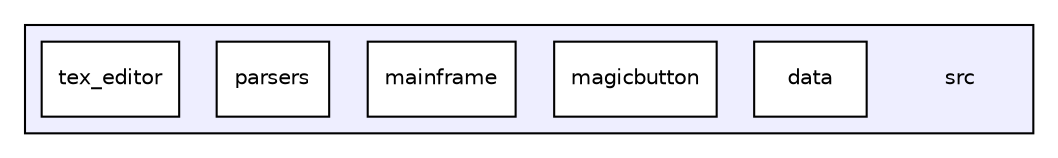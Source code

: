 digraph "src" {
  compound=true
  node [ fontsize="10", fontname="Helvetica"];
  edge [ labelfontsize="10", labelfontname="Helvetica"];
  subgraph clusterdir_68267d1309a1af8e8297ef4c3efbcdba {
    graph [ bgcolor="#eeeeff", pencolor="black", label="" URL="dir_68267d1309a1af8e8297ef4c3efbcdba.html"];
    dir_68267d1309a1af8e8297ef4c3efbcdba [shape=plaintext label="src"];
    dir_c1be8d27e7f84178e95f152701110b19 [shape=box label="data" color="black" fillcolor="white" style="filled" URL="dir_c1be8d27e7f84178e95f152701110b19.html"];
    dir_f3f5019cfec28a7e023a4b7b7ab36c7d [shape=box label="magicbutton" color="black" fillcolor="white" style="filled" URL="dir_f3f5019cfec28a7e023a4b7b7ab36c7d.html"];
    dir_c863f736d7c11f03926f33a3e92dbc08 [shape=box label="mainframe" color="black" fillcolor="white" style="filled" URL="dir_c863f736d7c11f03926f33a3e92dbc08.html"];
    dir_25205df789895db728d786a757b2675c [shape=box label="parsers" color="black" fillcolor="white" style="filled" URL="dir_25205df789895db728d786a757b2675c.html"];
    dir_74b28b0b4e172242a5d59af4bc25cffa [shape=box label="tex_editor" color="black" fillcolor="white" style="filled" URL="dir_74b28b0b4e172242a5d59af4bc25cffa.html"];
  }
}
